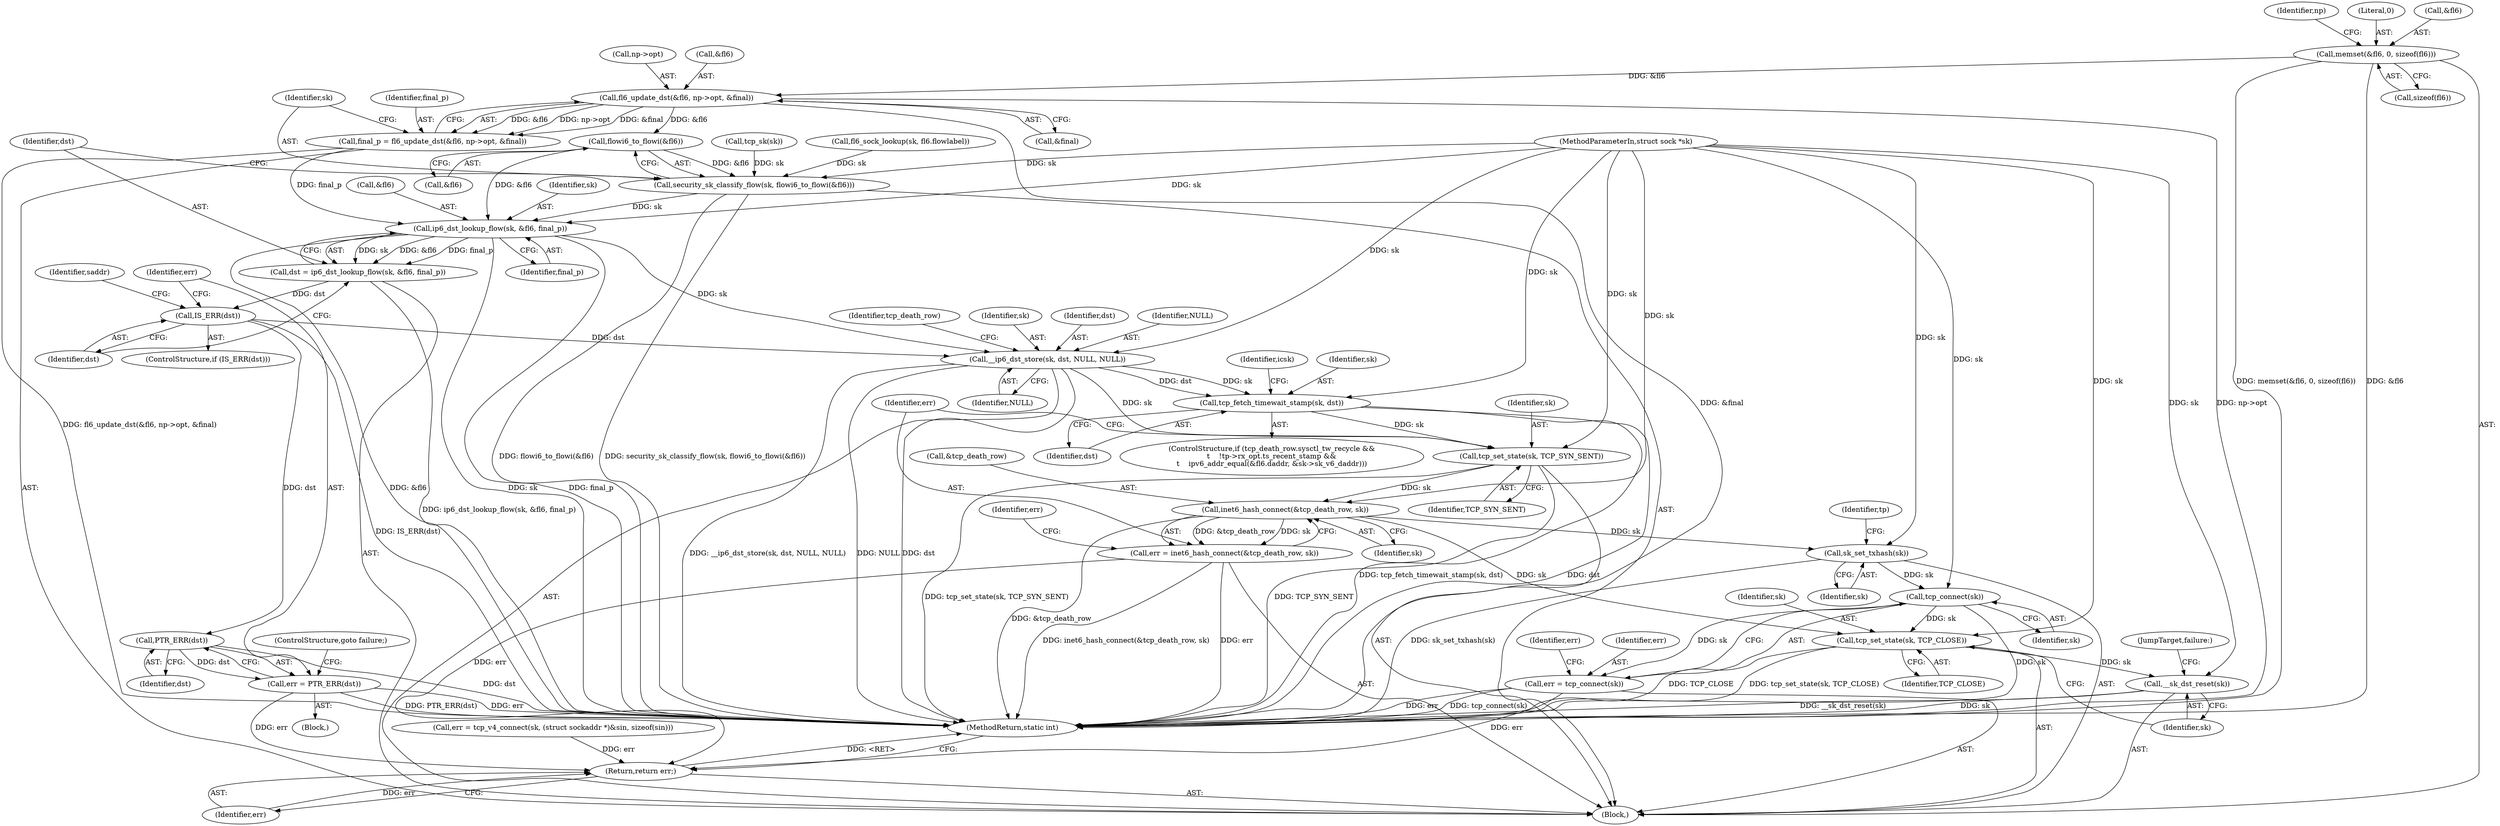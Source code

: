 digraph "1_linux_45f6fad84cc305103b28d73482b344d7f5b76f39_15@API" {
"1000162" [label="(Call,memset(&fl6, 0, sizeof(fl6)))"];
"1000508" [label="(Call,fl6_update_dst(&fl6, np->opt, &final))"];
"1000506" [label="(Call,final_p = fl6_update_dst(&fl6, np->opt, &final))"];
"1000523" [label="(Call,ip6_dst_lookup_flow(sk, &fl6, final_p))"];
"1000521" [label="(Call,dst = ip6_dst_lookup_flow(sk, &fl6, final_p))"];
"1000529" [label="(Call,IS_ERR(dst))"];
"1000534" [label="(Call,PTR_ERR(dst))"];
"1000532" [label="(Call,err = PTR_ERR(dst))"];
"1000714" [label="(Return,return err;)"];
"1000569" [label="(Call,__ip6_dst_store(sk, dst, NULL, NULL))"];
"1000595" [label="(Call,tcp_fetch_timewait_stamp(sk, dst))"];
"1000642" [label="(Call,tcp_set_state(sk, TCP_SYN_SENT))"];
"1000647" [label="(Call,inet6_hash_connect(&tcp_death_row, sk))"];
"1000645" [label="(Call,err = inet6_hash_connect(&tcp_death_row, sk))"];
"1000654" [label="(Call,sk_set_txhash(sk))"];
"1000690" [label="(Call,tcp_connect(sk))"];
"1000688" [label="(Call,err = tcp_connect(sk))"];
"1000698" [label="(Call,tcp_set_state(sk, TCP_CLOSE))"];
"1000701" [label="(Call,__sk_dst_reset(sk))"];
"1000518" [label="(Call,flowi6_to_flowi(&fl6))"];
"1000516" [label="(Call,security_sk_classify_flow(sk, flowi6_to_flowi(&fl6)))"];
"1000642" [label="(Call,tcp_set_state(sk, TCP_SYN_SENT))"];
"1000571" [label="(Identifier,dst)"];
"1000691" [label="(Identifier,sk)"];
"1000170" [label="(Identifier,np)"];
"1000534" [label="(Call,PTR_ERR(dst))"];
"1000597" [label="(Identifier,dst)"];
"1000715" [label="(Identifier,err)"];
"1000530" [label="(Identifier,dst)"];
"1000688" [label="(Call,err = tcp_connect(sk))"];
"1000574" [label="(ControlStructure,if (tcp_death_row.sysctl_tw_recycle &&\n\t    !tp->rx_opt.ts_recent_stamp &&\n\t    ipv6_addr_equal(&fl6.daddr, &sk->sk_v6_daddr)))"];
"1000650" [label="(Identifier,sk)"];
"1000698" [label="(Call,tcp_set_state(sk, TCP_CLOSE))"];
"1000572" [label="(Identifier,NULL)"];
"1000532" [label="(Call,err = PTR_ERR(dst))"];
"1000648" [label="(Call,&tcp_death_row)"];
"1000693" [label="(Identifier,err)"];
"1000644" [label="(Identifier,TCP_SYN_SENT)"];
"1000524" [label="(Identifier,sk)"];
"1000109" [label="(Block,)"];
"1000519" [label="(Call,&fl6)"];
"1000535" [label="(Identifier,dst)"];
"1000508" [label="(Call,fl6_update_dst(&fl6, np->opt, &final))"];
"1000655" [label="(Identifier,sk)"];
"1000397" [label="(Call,err = tcp_v4_connect(sk, (struct sockaddr *)&sin, sizeof(sin)))"];
"1000646" [label="(Identifier,err)"];
"1000600" [label="(Identifier,icsk)"];
"1000506" [label="(Call,final_p = fl6_update_dst(&fl6, np->opt, &final))"];
"1000702" [label="(Identifier,sk)"];
"1000536" [label="(ControlStructure,goto failure;)"];
"1000701" [label="(Call,__sk_dst_reset(sk))"];
"1000196" [label="(Call,fl6_sock_lookup(sk, fl6.flowlabel))"];
"1000700" [label="(Identifier,TCP_CLOSE)"];
"1000134" [label="(Call,tcp_sk(sk))"];
"1000162" [label="(Call,memset(&fl6, 0, sizeof(fl6)))"];
"1000166" [label="(Call,sizeof(fl6))"];
"1000522" [label="(Identifier,dst)"];
"1000529" [label="(Call,IS_ERR(dst))"];
"1000643" [label="(Identifier,sk)"];
"1000569" [label="(Call,__ip6_dst_store(sk, dst, NULL, NULL))"];
"1000511" [label="(Call,np->opt)"];
"1000595" [label="(Call,tcp_fetch_timewait_stamp(sk, dst))"];
"1000539" [label="(Identifier,saddr)"];
"1000596" [label="(Identifier,sk)"];
"1000528" [label="(ControlStructure,if (IS_ERR(dst)))"];
"1000577" [label="(Identifier,tcp_death_row)"];
"1000165" [label="(Literal,0)"];
"1000517" [label="(Identifier,sk)"];
"1000516" [label="(Call,security_sk_classify_flow(sk, flowi6_to_flowi(&fl6)))"];
"1000570" [label="(Identifier,sk)"];
"1000652" [label="(Identifier,err)"];
"1000163" [label="(Call,&fl6)"];
"1000507" [label="(Identifier,final_p)"];
"1000689" [label="(Identifier,err)"];
"1000660" [label="(Identifier,tp)"];
"1000699" [label="(Identifier,sk)"];
"1000527" [label="(Identifier,final_p)"];
"1000106" [label="(MethodParameterIn,struct sock *sk)"];
"1000533" [label="(Identifier,err)"];
"1000714" [label="(Return,return err;)"];
"1000525" [label="(Call,&fl6)"];
"1000645" [label="(Call,err = inet6_hash_connect(&tcp_death_row, sk))"];
"1000523" [label="(Call,ip6_dst_lookup_flow(sk, &fl6, final_p))"];
"1000514" [label="(Call,&final)"];
"1000703" [label="(JumpTarget,failure:)"];
"1000647" [label="(Call,inet6_hash_connect(&tcp_death_row, sk))"];
"1000521" [label="(Call,dst = ip6_dst_lookup_flow(sk, &fl6, final_p))"];
"1000509" [label="(Call,&fl6)"];
"1000654" [label="(Call,sk_set_txhash(sk))"];
"1000518" [label="(Call,flowi6_to_flowi(&fl6))"];
"1000690" [label="(Call,tcp_connect(sk))"];
"1000573" [label="(Identifier,NULL)"];
"1000716" [label="(MethodReturn,static int)"];
"1000531" [label="(Block,)"];
"1000162" -> "1000109"  [label="AST: "];
"1000162" -> "1000166"  [label="CFG: "];
"1000163" -> "1000162"  [label="AST: "];
"1000165" -> "1000162"  [label="AST: "];
"1000166" -> "1000162"  [label="AST: "];
"1000170" -> "1000162"  [label="CFG: "];
"1000162" -> "1000716"  [label="DDG: &fl6"];
"1000162" -> "1000716"  [label="DDG: memset(&fl6, 0, sizeof(fl6))"];
"1000162" -> "1000508"  [label="DDG: &fl6"];
"1000508" -> "1000506"  [label="AST: "];
"1000508" -> "1000514"  [label="CFG: "];
"1000509" -> "1000508"  [label="AST: "];
"1000511" -> "1000508"  [label="AST: "];
"1000514" -> "1000508"  [label="AST: "];
"1000506" -> "1000508"  [label="CFG: "];
"1000508" -> "1000716"  [label="DDG: &final"];
"1000508" -> "1000716"  [label="DDG: np->opt"];
"1000508" -> "1000506"  [label="DDG: &fl6"];
"1000508" -> "1000506"  [label="DDG: np->opt"];
"1000508" -> "1000506"  [label="DDG: &final"];
"1000508" -> "1000518"  [label="DDG: &fl6"];
"1000506" -> "1000109"  [label="AST: "];
"1000507" -> "1000506"  [label="AST: "];
"1000517" -> "1000506"  [label="CFG: "];
"1000506" -> "1000716"  [label="DDG: fl6_update_dst(&fl6, np->opt, &final)"];
"1000506" -> "1000523"  [label="DDG: final_p"];
"1000523" -> "1000521"  [label="AST: "];
"1000523" -> "1000527"  [label="CFG: "];
"1000524" -> "1000523"  [label="AST: "];
"1000525" -> "1000523"  [label="AST: "];
"1000527" -> "1000523"  [label="AST: "];
"1000521" -> "1000523"  [label="CFG: "];
"1000523" -> "1000716"  [label="DDG: &fl6"];
"1000523" -> "1000716"  [label="DDG: sk"];
"1000523" -> "1000716"  [label="DDG: final_p"];
"1000523" -> "1000521"  [label="DDG: sk"];
"1000523" -> "1000521"  [label="DDG: &fl6"];
"1000523" -> "1000521"  [label="DDG: final_p"];
"1000516" -> "1000523"  [label="DDG: sk"];
"1000106" -> "1000523"  [label="DDG: sk"];
"1000518" -> "1000523"  [label="DDG: &fl6"];
"1000523" -> "1000569"  [label="DDG: sk"];
"1000521" -> "1000109"  [label="AST: "];
"1000522" -> "1000521"  [label="AST: "];
"1000530" -> "1000521"  [label="CFG: "];
"1000521" -> "1000716"  [label="DDG: ip6_dst_lookup_flow(sk, &fl6, final_p)"];
"1000521" -> "1000529"  [label="DDG: dst"];
"1000529" -> "1000528"  [label="AST: "];
"1000529" -> "1000530"  [label="CFG: "];
"1000530" -> "1000529"  [label="AST: "];
"1000533" -> "1000529"  [label="CFG: "];
"1000539" -> "1000529"  [label="CFG: "];
"1000529" -> "1000716"  [label="DDG: IS_ERR(dst)"];
"1000529" -> "1000534"  [label="DDG: dst"];
"1000529" -> "1000569"  [label="DDG: dst"];
"1000534" -> "1000532"  [label="AST: "];
"1000534" -> "1000535"  [label="CFG: "];
"1000535" -> "1000534"  [label="AST: "];
"1000532" -> "1000534"  [label="CFG: "];
"1000534" -> "1000716"  [label="DDG: dst"];
"1000534" -> "1000532"  [label="DDG: dst"];
"1000532" -> "1000531"  [label="AST: "];
"1000533" -> "1000532"  [label="AST: "];
"1000536" -> "1000532"  [label="CFG: "];
"1000532" -> "1000716"  [label="DDG: err"];
"1000532" -> "1000716"  [label="DDG: PTR_ERR(dst)"];
"1000532" -> "1000714"  [label="DDG: err"];
"1000714" -> "1000109"  [label="AST: "];
"1000714" -> "1000715"  [label="CFG: "];
"1000715" -> "1000714"  [label="AST: "];
"1000716" -> "1000714"  [label="CFG: "];
"1000714" -> "1000716"  [label="DDG: <RET>"];
"1000715" -> "1000714"  [label="DDG: err"];
"1000397" -> "1000714"  [label="DDG: err"];
"1000645" -> "1000714"  [label="DDG: err"];
"1000688" -> "1000714"  [label="DDG: err"];
"1000569" -> "1000109"  [label="AST: "];
"1000569" -> "1000573"  [label="CFG: "];
"1000570" -> "1000569"  [label="AST: "];
"1000571" -> "1000569"  [label="AST: "];
"1000572" -> "1000569"  [label="AST: "];
"1000573" -> "1000569"  [label="AST: "];
"1000577" -> "1000569"  [label="CFG: "];
"1000569" -> "1000716"  [label="DDG: dst"];
"1000569" -> "1000716"  [label="DDG: __ip6_dst_store(sk, dst, NULL, NULL)"];
"1000569" -> "1000716"  [label="DDG: NULL"];
"1000106" -> "1000569"  [label="DDG: sk"];
"1000569" -> "1000595"  [label="DDG: sk"];
"1000569" -> "1000595"  [label="DDG: dst"];
"1000569" -> "1000642"  [label="DDG: sk"];
"1000595" -> "1000574"  [label="AST: "];
"1000595" -> "1000597"  [label="CFG: "];
"1000596" -> "1000595"  [label="AST: "];
"1000597" -> "1000595"  [label="AST: "];
"1000600" -> "1000595"  [label="CFG: "];
"1000595" -> "1000716"  [label="DDG: tcp_fetch_timewait_stamp(sk, dst)"];
"1000595" -> "1000716"  [label="DDG: dst"];
"1000106" -> "1000595"  [label="DDG: sk"];
"1000595" -> "1000642"  [label="DDG: sk"];
"1000642" -> "1000109"  [label="AST: "];
"1000642" -> "1000644"  [label="CFG: "];
"1000643" -> "1000642"  [label="AST: "];
"1000644" -> "1000642"  [label="AST: "];
"1000646" -> "1000642"  [label="CFG: "];
"1000642" -> "1000716"  [label="DDG: TCP_SYN_SENT"];
"1000642" -> "1000716"  [label="DDG: tcp_set_state(sk, TCP_SYN_SENT)"];
"1000106" -> "1000642"  [label="DDG: sk"];
"1000642" -> "1000647"  [label="DDG: sk"];
"1000647" -> "1000645"  [label="AST: "];
"1000647" -> "1000650"  [label="CFG: "];
"1000648" -> "1000647"  [label="AST: "];
"1000650" -> "1000647"  [label="AST: "];
"1000645" -> "1000647"  [label="CFG: "];
"1000647" -> "1000716"  [label="DDG: &tcp_death_row"];
"1000647" -> "1000645"  [label="DDG: &tcp_death_row"];
"1000647" -> "1000645"  [label="DDG: sk"];
"1000106" -> "1000647"  [label="DDG: sk"];
"1000647" -> "1000654"  [label="DDG: sk"];
"1000647" -> "1000698"  [label="DDG: sk"];
"1000645" -> "1000109"  [label="AST: "];
"1000646" -> "1000645"  [label="AST: "];
"1000652" -> "1000645"  [label="CFG: "];
"1000645" -> "1000716"  [label="DDG: err"];
"1000645" -> "1000716"  [label="DDG: inet6_hash_connect(&tcp_death_row, sk)"];
"1000654" -> "1000109"  [label="AST: "];
"1000654" -> "1000655"  [label="CFG: "];
"1000655" -> "1000654"  [label="AST: "];
"1000660" -> "1000654"  [label="CFG: "];
"1000654" -> "1000716"  [label="DDG: sk_set_txhash(sk)"];
"1000106" -> "1000654"  [label="DDG: sk"];
"1000654" -> "1000690"  [label="DDG: sk"];
"1000690" -> "1000688"  [label="AST: "];
"1000690" -> "1000691"  [label="CFG: "];
"1000691" -> "1000690"  [label="AST: "];
"1000688" -> "1000690"  [label="CFG: "];
"1000690" -> "1000716"  [label="DDG: sk"];
"1000690" -> "1000688"  [label="DDG: sk"];
"1000106" -> "1000690"  [label="DDG: sk"];
"1000690" -> "1000698"  [label="DDG: sk"];
"1000688" -> "1000109"  [label="AST: "];
"1000689" -> "1000688"  [label="AST: "];
"1000693" -> "1000688"  [label="CFG: "];
"1000688" -> "1000716"  [label="DDG: err"];
"1000688" -> "1000716"  [label="DDG: tcp_connect(sk)"];
"1000698" -> "1000109"  [label="AST: "];
"1000698" -> "1000700"  [label="CFG: "];
"1000699" -> "1000698"  [label="AST: "];
"1000700" -> "1000698"  [label="AST: "];
"1000702" -> "1000698"  [label="CFG: "];
"1000698" -> "1000716"  [label="DDG: TCP_CLOSE"];
"1000698" -> "1000716"  [label="DDG: tcp_set_state(sk, TCP_CLOSE)"];
"1000106" -> "1000698"  [label="DDG: sk"];
"1000698" -> "1000701"  [label="DDG: sk"];
"1000701" -> "1000109"  [label="AST: "];
"1000701" -> "1000702"  [label="CFG: "];
"1000702" -> "1000701"  [label="AST: "];
"1000703" -> "1000701"  [label="CFG: "];
"1000701" -> "1000716"  [label="DDG: __sk_dst_reset(sk)"];
"1000701" -> "1000716"  [label="DDG: sk"];
"1000106" -> "1000701"  [label="DDG: sk"];
"1000518" -> "1000516"  [label="AST: "];
"1000518" -> "1000519"  [label="CFG: "];
"1000519" -> "1000518"  [label="AST: "];
"1000516" -> "1000518"  [label="CFG: "];
"1000518" -> "1000516"  [label="DDG: &fl6"];
"1000516" -> "1000109"  [label="AST: "];
"1000517" -> "1000516"  [label="AST: "];
"1000522" -> "1000516"  [label="CFG: "];
"1000516" -> "1000716"  [label="DDG: flowi6_to_flowi(&fl6)"];
"1000516" -> "1000716"  [label="DDG: security_sk_classify_flow(sk, flowi6_to_flowi(&fl6))"];
"1000196" -> "1000516"  [label="DDG: sk"];
"1000134" -> "1000516"  [label="DDG: sk"];
"1000106" -> "1000516"  [label="DDG: sk"];
}
